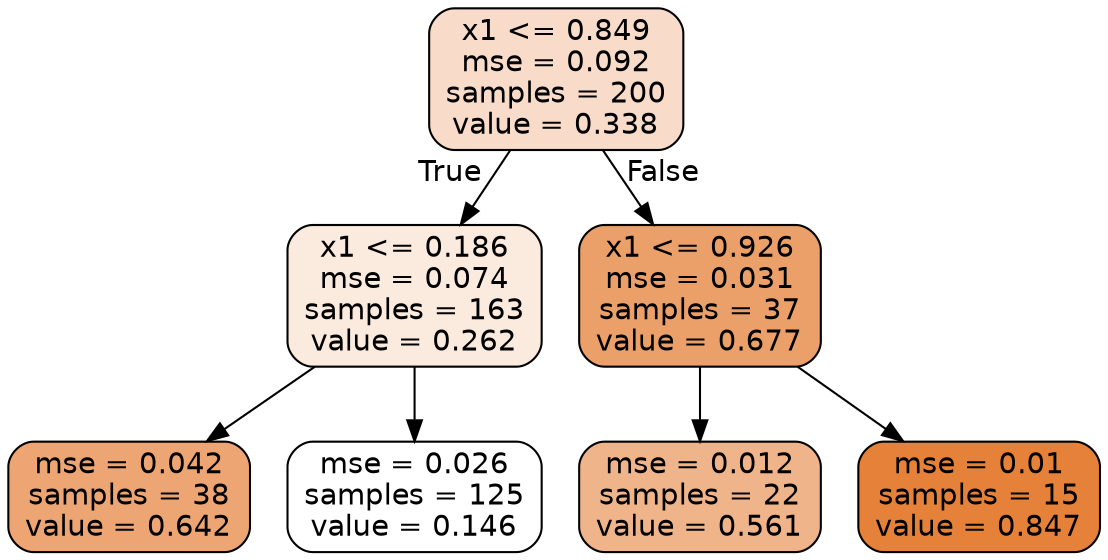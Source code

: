 digraph Tree {
node [shape=box, style="filled, rounded", color="black", fontname=helvetica] ;
edge [fontname=helvetica] ;
0 [label="x1 <= 0.849\nmse = 0.092\nsamples = 200\nvalue = 0.338", fillcolor="#f8dcc9"] ;
1 [label="x1 <= 0.186\nmse = 0.074\nsamples = 163\nvalue = 0.262", fillcolor="#fbeade"] ;
0 -> 1 [labeldistance=2.5, labelangle=45, headlabel="True"] ;
2 [label="mse = 0.042\nsamples = 38\nvalue = 0.642", fillcolor="#eda673"] ;
1 -> 2 ;
3 [label="mse = 0.026\nsamples = 125\nvalue = 0.146", fillcolor="#ffffff"] ;
1 -> 3 ;
4 [label="x1 <= 0.926\nmse = 0.031\nsamples = 37\nvalue = 0.677", fillcolor="#eba069"] ;
0 -> 4 [labeldistance=2.5, labelangle=-45, headlabel="False"] ;
5 [label="mse = 0.012\nsamples = 22\nvalue = 0.561", fillcolor="#f0b48a"] ;
4 -> 5 ;
6 [label="mse = 0.01\nsamples = 15\nvalue = 0.847", fillcolor="#e58139"] ;
4 -> 6 ;
}